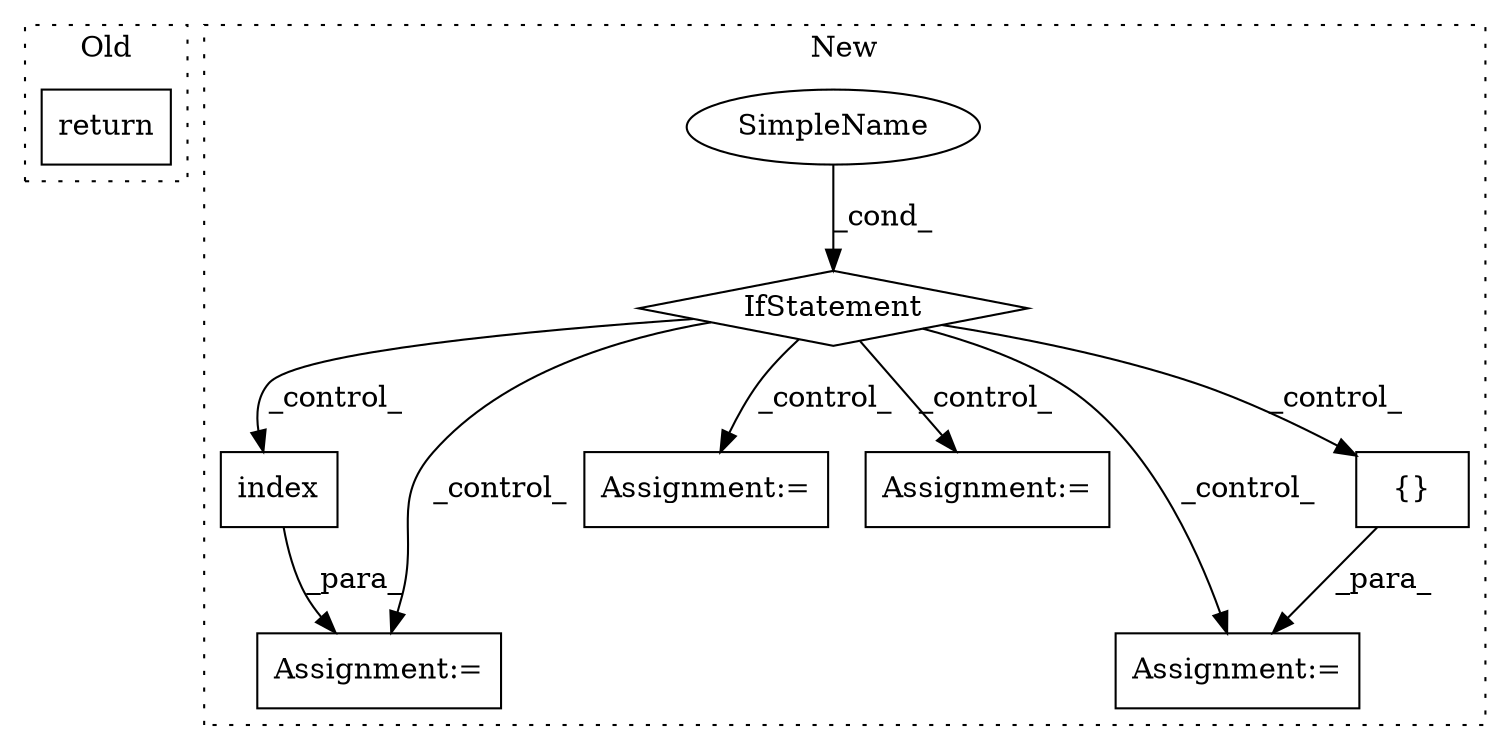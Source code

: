 digraph G {
subgraph cluster0 {
1 [label="return" a="41" s="930" l="7" shape="box"];
label = "Old";
style="dotted";
}
subgraph cluster1 {
2 [label="index" a="32" s="1625,1635" l="6,1" shape="box"];
3 [label="Assignment:=" a="7" s="1592" l="1" shape="box"];
4 [label="IfStatement" a="25" s="1222,1237" l="4,2" shape="diamond"];
5 [label="SimpleName" a="42" s="" l="" shape="ellipse"];
6 [label="Assignment:=" a="7" s="1660" l="1" shape="box"];
7 [label="Assignment:=" a="7" s="1524" l="1" shape="box"];
8 [label="Assignment:=" a="7" s="1360" l="1" shape="box"];
9 [label="{}" a="4" s="1322,1336" l="1,1" shape="box"];
label = "New";
style="dotted";
}
2 -> 3 [label="_para_"];
4 -> 6 [label="_control_"];
4 -> 2 [label="_control_"];
4 -> 3 [label="_control_"];
4 -> 7 [label="_control_"];
4 -> 9 [label="_control_"];
4 -> 8 [label="_control_"];
5 -> 4 [label="_cond_"];
9 -> 8 [label="_para_"];
}